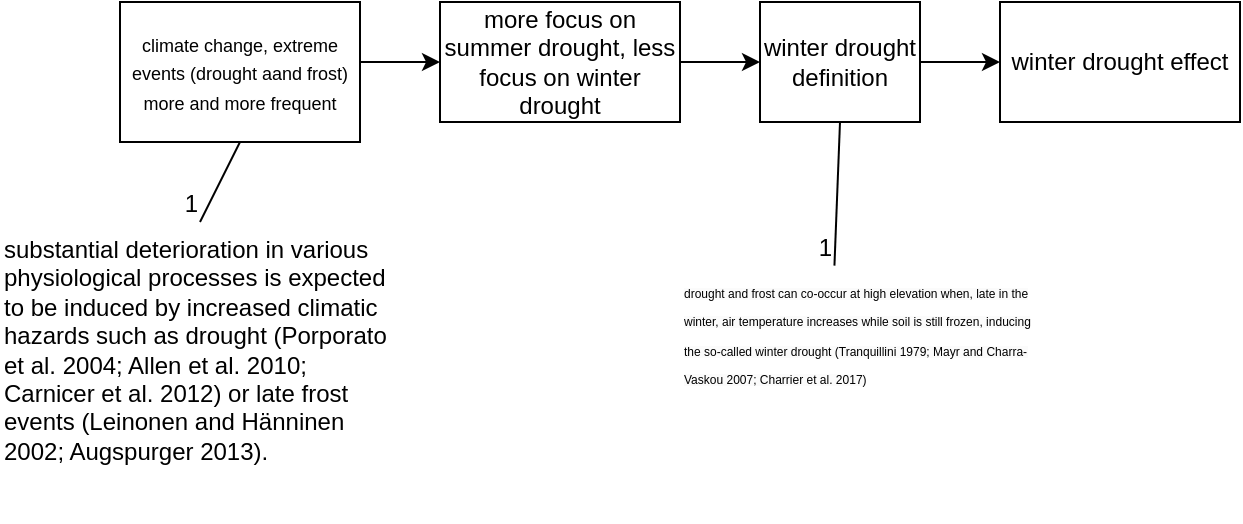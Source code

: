 <mxfile version="21.0.6" type="github"><diagram name="Page-1" id="BZSQbeomiuhPknzyryIu"><mxGraphModel dx="1877" dy="549" grid="1" gridSize="10" guides="1" tooltips="1" connect="1" arrows="1" fold="1" page="1" pageScale="1" pageWidth="827" pageHeight="1169" math="0" shadow="0"><root><mxCell id="0"/><mxCell id="1" parent="0"/><mxCell id="7VrjralZV0pto-prwKHC-1" value="&lt;font style=&quot;font-size: 9px;&quot;&gt;climate change, extreme events (drought aand frost) more and more frequent&lt;/font&gt;" style="rounded=0;whiteSpace=wrap;html=1;" vertex="1" parent="1"><mxGeometry y="130" width="120" height="70" as="geometry"/></mxCell><mxCell id="7VrjralZV0pto-prwKHC-3" value="" style="endArrow=classic;html=1;rounded=0;" edge="1" parent="1"><mxGeometry width="50" height="50" relative="1" as="geometry"><mxPoint x="120" y="160" as="sourcePoint"/><mxPoint x="160" y="160" as="targetPoint"/></mxGeometry></mxCell><mxCell id="7VrjralZV0pto-prwKHC-9" style="edgeStyle=orthogonalEdgeStyle;rounded=0;orthogonalLoop=1;jettySize=auto;html=1;exitX=1;exitY=0.5;exitDx=0;exitDy=0;entryX=0;entryY=0.5;entryDx=0;entryDy=0;" edge="1" parent="1" source="7VrjralZV0pto-prwKHC-4" target="7VrjralZV0pto-prwKHC-7"><mxGeometry relative="1" as="geometry"/></mxCell><mxCell id="7VrjralZV0pto-prwKHC-4" value="more focus on summer drought, less focus on winter drought" style="rounded=0;whiteSpace=wrap;html=1;" vertex="1" parent="1"><mxGeometry x="160" y="130" width="120" height="60" as="geometry"/></mxCell><mxCell id="7VrjralZV0pto-prwKHC-18" value="" style="edgeStyle=orthogonalEdgeStyle;rounded=0;orthogonalLoop=1;jettySize=auto;html=1;" edge="1" parent="1" source="7VrjralZV0pto-prwKHC-7" target="7VrjralZV0pto-prwKHC-15"><mxGeometry relative="1" as="geometry"/></mxCell><mxCell id="7VrjralZV0pto-prwKHC-7" value="winter drought definition" style="rounded=0;whiteSpace=wrap;html=1;" vertex="1" parent="1"><mxGeometry x="320" y="130" width="80" height="60" as="geometry"/></mxCell><mxCell id="7VrjralZV0pto-prwKHC-11" value="&lt;span style=&quot;color: rgb(0, 0, 0); font-family: Helvetica; font-size: 6px; font-style: normal; font-variant-ligatures: normal; font-variant-caps: normal; font-weight: 400; letter-spacing: normal; orphans: 2; text-align: center; text-indent: 0px; text-transform: none; widows: 2; word-spacing: 0px; -webkit-text-stroke-width: 0px; background-color: rgb(251, 251, 251); text-decoration-thickness: initial; text-decoration-style: initial; text-decoration-color: initial; float: none; display: inline !important;&quot;&gt;drought and frost can co-occur at high elevation when, late in the winter, air temperature increases while soil is still frozen, inducing the so-called winter drought (Tranquillini 1979; Mayr and Charra-Vaskou 2007; Charrier et al. 2017)&lt;/span&gt;" style="text;whiteSpace=wrap;html=1;" vertex="1" parent="1"><mxGeometry x="280" y="260" width="180" height="130" as="geometry"/></mxCell><mxCell id="7VrjralZV0pto-prwKHC-13" value="" style="endArrow=none;html=1;rounded=0;exitX=0.5;exitY=1;exitDx=0;exitDy=0;entryX=0.429;entryY=0.014;entryDx=0;entryDy=0;entryPerimeter=0;" edge="1" parent="1" source="7VrjralZV0pto-prwKHC-7" target="7VrjralZV0pto-prwKHC-11"><mxGeometry relative="1" as="geometry"><mxPoint x="250" y="250" as="sourcePoint"/><mxPoint x="440" y="250" as="targetPoint"/></mxGeometry></mxCell><mxCell id="7VrjralZV0pto-prwKHC-14" value="1" style="resizable=0;html=1;whiteSpace=wrap;align=right;verticalAlign=bottom;" connectable="0" vertex="1" parent="7VrjralZV0pto-prwKHC-13"><mxGeometry x="1" relative="1" as="geometry"/></mxCell><mxCell id="7VrjralZV0pto-prwKHC-15" value="winter drought effect" style="rounded=0;whiteSpace=wrap;html=1;" vertex="1" parent="1"><mxGeometry x="440" y="130" width="120" height="60" as="geometry"/></mxCell><mxCell id="7VrjralZV0pto-prwKHC-22" value="substantial deterioration in various physiological processes is expected to be induced by  increased climatic hazards such as drought (Porporato et al. 2004; Allen et al. 2010; Carnicer et al. 2012) or late frost events (Leinonen and Hänninen 2002; Augspurger 2013)." style="text;whiteSpace=wrap;html=1;" vertex="1" parent="1"><mxGeometry x="-60" y="240" width="200" height="130" as="geometry"/></mxCell><mxCell id="7VrjralZV0pto-prwKHC-24" value="" style="endArrow=none;html=1;rounded=0;entryX=0.5;entryY=0;entryDx=0;entryDy=0;exitX=0.5;exitY=1;exitDx=0;exitDy=0;" edge="1" parent="1" source="7VrjralZV0pto-prwKHC-1" target="7VrjralZV0pto-prwKHC-22"><mxGeometry relative="1" as="geometry"><mxPoint x="330" y="220" as="sourcePoint"/><mxPoint x="220" y="220" as="targetPoint"/></mxGeometry></mxCell><mxCell id="7VrjralZV0pto-prwKHC-25" value="1" style="resizable=0;html=1;whiteSpace=wrap;align=right;verticalAlign=bottom;" connectable="0" vertex="1" parent="7VrjralZV0pto-prwKHC-24"><mxGeometry x="1" relative="1" as="geometry"/></mxCell></root></mxGraphModel></diagram></mxfile>